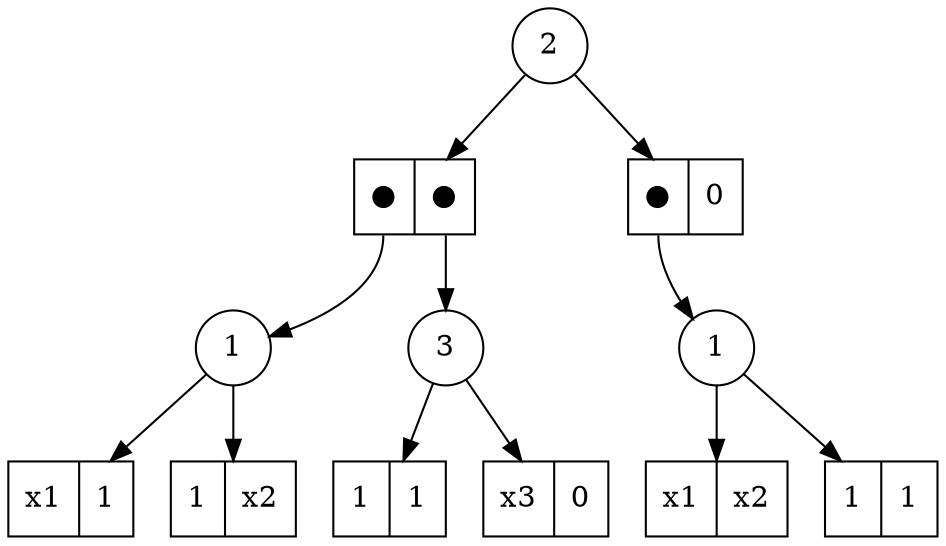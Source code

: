 digraph G {
	Dec_0_1 [shape=circle, label="2"]
	Dec_0_1 -> Dec_0_1Ele_1_1
	Dec_0_1Ele_1_1 [shape=record,label="<f0> ●|<f1> ●"]
	Dec_0_1Ele_1_1:f0 -> Dec_2_2
	Dec_2_2 [shape=circle, label="1"]
	Dec_2_2 -> Dec_2_2Ele_3_1
	Dec_2_2Ele_3_1 [shape=record,label="<f0> x1|<f1> 1"]
	Dec_2_2 -> Dec_2_2Ele_3_2
	Dec_2_2Ele_3_2 [shape=record,label="<f0> 1|<f1> x2"]
	Dec_0_1Ele_1_1:f1 -> Dec_2_1
	Dec_2_1 [shape=circle, label="3"]
	Dec_2_1 -> Dec_2_1Ele_3_1
	Dec_2_1Ele_3_1 [shape=record,label="<f0> 1|<f1> 1"]
	Dec_2_1 -> Dec_2_1Ele_3_2
	Dec_2_1Ele_3_2 [shape=record,label="<f0> x3|<f1> 0"]
	Dec_0_1 -> Dec_0_1Ele_1_2
	Dec_0_1Ele_1_2 [shape=record,label="<f0> ●|<f1> 0"]
	Dec_0_1Ele_1_2:f0 -> Dec_2_4
	Dec_2_4 [shape=circle, label="1"]
	Dec_2_4 -> Dec_2_4Ele_3_1
	Dec_2_4Ele_3_1 [shape=record,label="<f0> x1|<f1> x2"]
	Dec_2_4 -> Dec_2_4Ele_3_2
	Dec_2_4Ele_3_2 [shape=record,label="<f0> 1|<f1> 1"]
}
